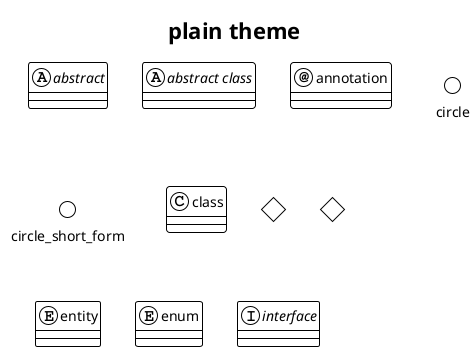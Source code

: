 ' Do not edit
' Theme Gallery
' autogenerated by script
'
@startuml
!theme plain
title plain theme
abstract        abstract
abstract class  "abstract class"
annotation      annotation
circle          circle
()              circle_short_form
class           class
diamond         diamond
<>              diamond_short_form
entity          entity
enum            enum
interface       interface
@enduml
